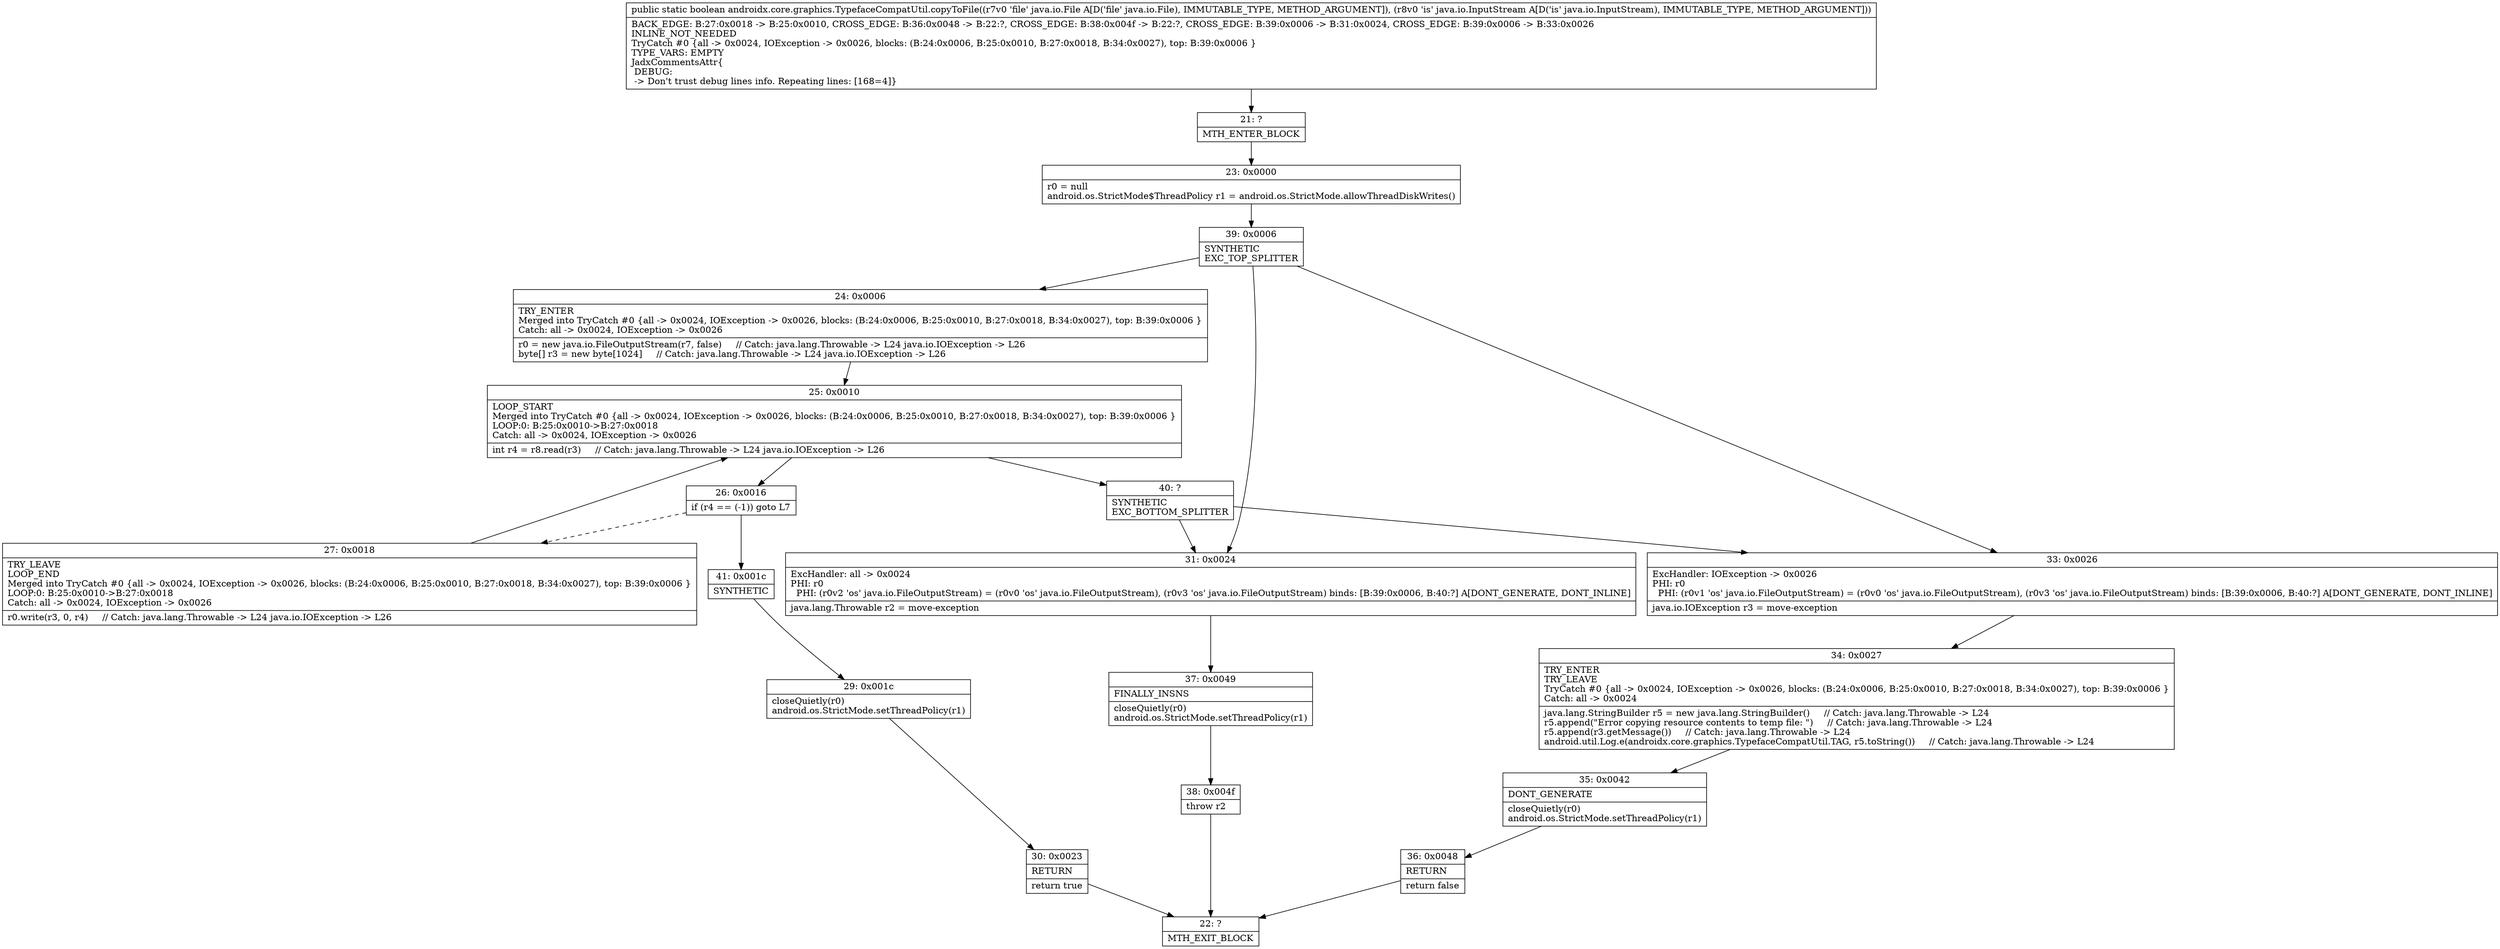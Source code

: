 digraph "CFG forandroidx.core.graphics.TypefaceCompatUtil.copyToFile(Ljava\/io\/File;Ljava\/io\/InputStream;)Z" {
Node_21 [shape=record,label="{21\:\ ?|MTH_ENTER_BLOCK\l}"];
Node_23 [shape=record,label="{23\:\ 0x0000|r0 = null\landroid.os.StrictMode$ThreadPolicy r1 = android.os.StrictMode.allowThreadDiskWrites()\l}"];
Node_39 [shape=record,label="{39\:\ 0x0006|SYNTHETIC\lEXC_TOP_SPLITTER\l}"];
Node_24 [shape=record,label="{24\:\ 0x0006|TRY_ENTER\lMerged into TryCatch #0 \{all \-\> 0x0024, IOException \-\> 0x0026, blocks: (B:24:0x0006, B:25:0x0010, B:27:0x0018, B:34:0x0027), top: B:39:0x0006 \}\lCatch: all \-\> 0x0024, IOException \-\> 0x0026\l|r0 = new java.io.FileOutputStream(r7, false)     \/\/ Catch: java.lang.Throwable \-\> L24 java.io.IOException \-\> L26\lbyte[] r3 = new byte[1024]     \/\/ Catch: java.lang.Throwable \-\> L24 java.io.IOException \-\> L26\l}"];
Node_25 [shape=record,label="{25\:\ 0x0010|LOOP_START\lMerged into TryCatch #0 \{all \-\> 0x0024, IOException \-\> 0x0026, blocks: (B:24:0x0006, B:25:0x0010, B:27:0x0018, B:34:0x0027), top: B:39:0x0006 \}\lLOOP:0: B:25:0x0010\-\>B:27:0x0018\lCatch: all \-\> 0x0024, IOException \-\> 0x0026\l|int r4 = r8.read(r3)     \/\/ Catch: java.lang.Throwable \-\> L24 java.io.IOException \-\> L26\l}"];
Node_26 [shape=record,label="{26\:\ 0x0016|if (r4 == (\-1)) goto L7\l}"];
Node_27 [shape=record,label="{27\:\ 0x0018|TRY_LEAVE\lLOOP_END\lMerged into TryCatch #0 \{all \-\> 0x0024, IOException \-\> 0x0026, blocks: (B:24:0x0006, B:25:0x0010, B:27:0x0018, B:34:0x0027), top: B:39:0x0006 \}\lLOOP:0: B:25:0x0010\-\>B:27:0x0018\lCatch: all \-\> 0x0024, IOException \-\> 0x0026\l|r0.write(r3, 0, r4)     \/\/ Catch: java.lang.Throwable \-\> L24 java.io.IOException \-\> L26\l}"];
Node_41 [shape=record,label="{41\:\ 0x001c|SYNTHETIC\l}"];
Node_29 [shape=record,label="{29\:\ 0x001c|closeQuietly(r0)\landroid.os.StrictMode.setThreadPolicy(r1)\l}"];
Node_30 [shape=record,label="{30\:\ 0x0023|RETURN\l|return true\l}"];
Node_22 [shape=record,label="{22\:\ ?|MTH_EXIT_BLOCK\l}"];
Node_40 [shape=record,label="{40\:\ ?|SYNTHETIC\lEXC_BOTTOM_SPLITTER\l}"];
Node_31 [shape=record,label="{31\:\ 0x0024|ExcHandler: all \-\> 0x0024\lPHI: r0 \l  PHI: (r0v2 'os' java.io.FileOutputStream) = (r0v0 'os' java.io.FileOutputStream), (r0v3 'os' java.io.FileOutputStream) binds: [B:39:0x0006, B:40:?] A[DONT_GENERATE, DONT_INLINE]\l|java.lang.Throwable r2 = move\-exception\l}"];
Node_37 [shape=record,label="{37\:\ 0x0049|FINALLY_INSNS\l|closeQuietly(r0)\landroid.os.StrictMode.setThreadPolicy(r1)\l}"];
Node_38 [shape=record,label="{38\:\ 0x004f|throw r2\l}"];
Node_33 [shape=record,label="{33\:\ 0x0026|ExcHandler: IOException \-\> 0x0026\lPHI: r0 \l  PHI: (r0v1 'os' java.io.FileOutputStream) = (r0v0 'os' java.io.FileOutputStream), (r0v3 'os' java.io.FileOutputStream) binds: [B:39:0x0006, B:40:?] A[DONT_GENERATE, DONT_INLINE]\l|java.io.IOException r3 = move\-exception\l}"];
Node_34 [shape=record,label="{34\:\ 0x0027|TRY_ENTER\lTRY_LEAVE\lTryCatch #0 \{all \-\> 0x0024, IOException \-\> 0x0026, blocks: (B:24:0x0006, B:25:0x0010, B:27:0x0018, B:34:0x0027), top: B:39:0x0006 \}\lCatch: all \-\> 0x0024\l|java.lang.StringBuilder r5 = new java.lang.StringBuilder()     \/\/ Catch: java.lang.Throwable \-\> L24\lr5.append(\"Error copying resource contents to temp file: \")     \/\/ Catch: java.lang.Throwable \-\> L24\lr5.append(r3.getMessage())     \/\/ Catch: java.lang.Throwable \-\> L24\landroid.util.Log.e(androidx.core.graphics.TypefaceCompatUtil.TAG, r5.toString())     \/\/ Catch: java.lang.Throwable \-\> L24\l}"];
Node_35 [shape=record,label="{35\:\ 0x0042|DONT_GENERATE\l|closeQuietly(r0)\landroid.os.StrictMode.setThreadPolicy(r1)\l}"];
Node_36 [shape=record,label="{36\:\ 0x0048|RETURN\l|return false\l}"];
MethodNode[shape=record,label="{public static boolean androidx.core.graphics.TypefaceCompatUtil.copyToFile((r7v0 'file' java.io.File A[D('file' java.io.File), IMMUTABLE_TYPE, METHOD_ARGUMENT]), (r8v0 'is' java.io.InputStream A[D('is' java.io.InputStream), IMMUTABLE_TYPE, METHOD_ARGUMENT]))  | BACK_EDGE: B:27:0x0018 \-\> B:25:0x0010, CROSS_EDGE: B:36:0x0048 \-\> B:22:?, CROSS_EDGE: B:38:0x004f \-\> B:22:?, CROSS_EDGE: B:39:0x0006 \-\> B:31:0x0024, CROSS_EDGE: B:39:0x0006 \-\> B:33:0x0026\lINLINE_NOT_NEEDED\lTryCatch #0 \{all \-\> 0x0024, IOException \-\> 0x0026, blocks: (B:24:0x0006, B:25:0x0010, B:27:0x0018, B:34:0x0027), top: B:39:0x0006 \}\lTYPE_VARS: EMPTY\lJadxCommentsAttr\{\l DEBUG: \l \-\> Don't trust debug lines info. Repeating lines: [168=4]\}\l}"];
MethodNode -> Node_21;Node_21 -> Node_23;
Node_23 -> Node_39;
Node_39 -> Node_24;
Node_39 -> Node_31;
Node_39 -> Node_33;
Node_24 -> Node_25;
Node_25 -> Node_26;
Node_25 -> Node_40;
Node_26 -> Node_27[style=dashed];
Node_26 -> Node_41;
Node_27 -> Node_25;
Node_41 -> Node_29;
Node_29 -> Node_30;
Node_30 -> Node_22;
Node_40 -> Node_33;
Node_40 -> Node_31;
Node_31 -> Node_37;
Node_37 -> Node_38;
Node_38 -> Node_22;
Node_33 -> Node_34;
Node_34 -> Node_35;
Node_35 -> Node_36;
Node_36 -> Node_22;
}

